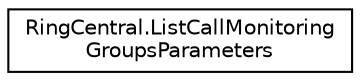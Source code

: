 digraph "Graphical Class Hierarchy"
{
 // LATEX_PDF_SIZE
  edge [fontname="Helvetica",fontsize="10",labelfontname="Helvetica",labelfontsize="10"];
  node [fontname="Helvetica",fontsize="10",shape=record];
  rankdir="LR";
  Node0 [label="RingCentral.ListCallMonitoring\lGroupsParameters",height=0.2,width=0.4,color="black", fillcolor="white", style="filled",URL="$classRingCentral_1_1ListCallMonitoringGroupsParameters.html",tooltip="Query parameters for operation listCallMonitoringGroups"];
}
